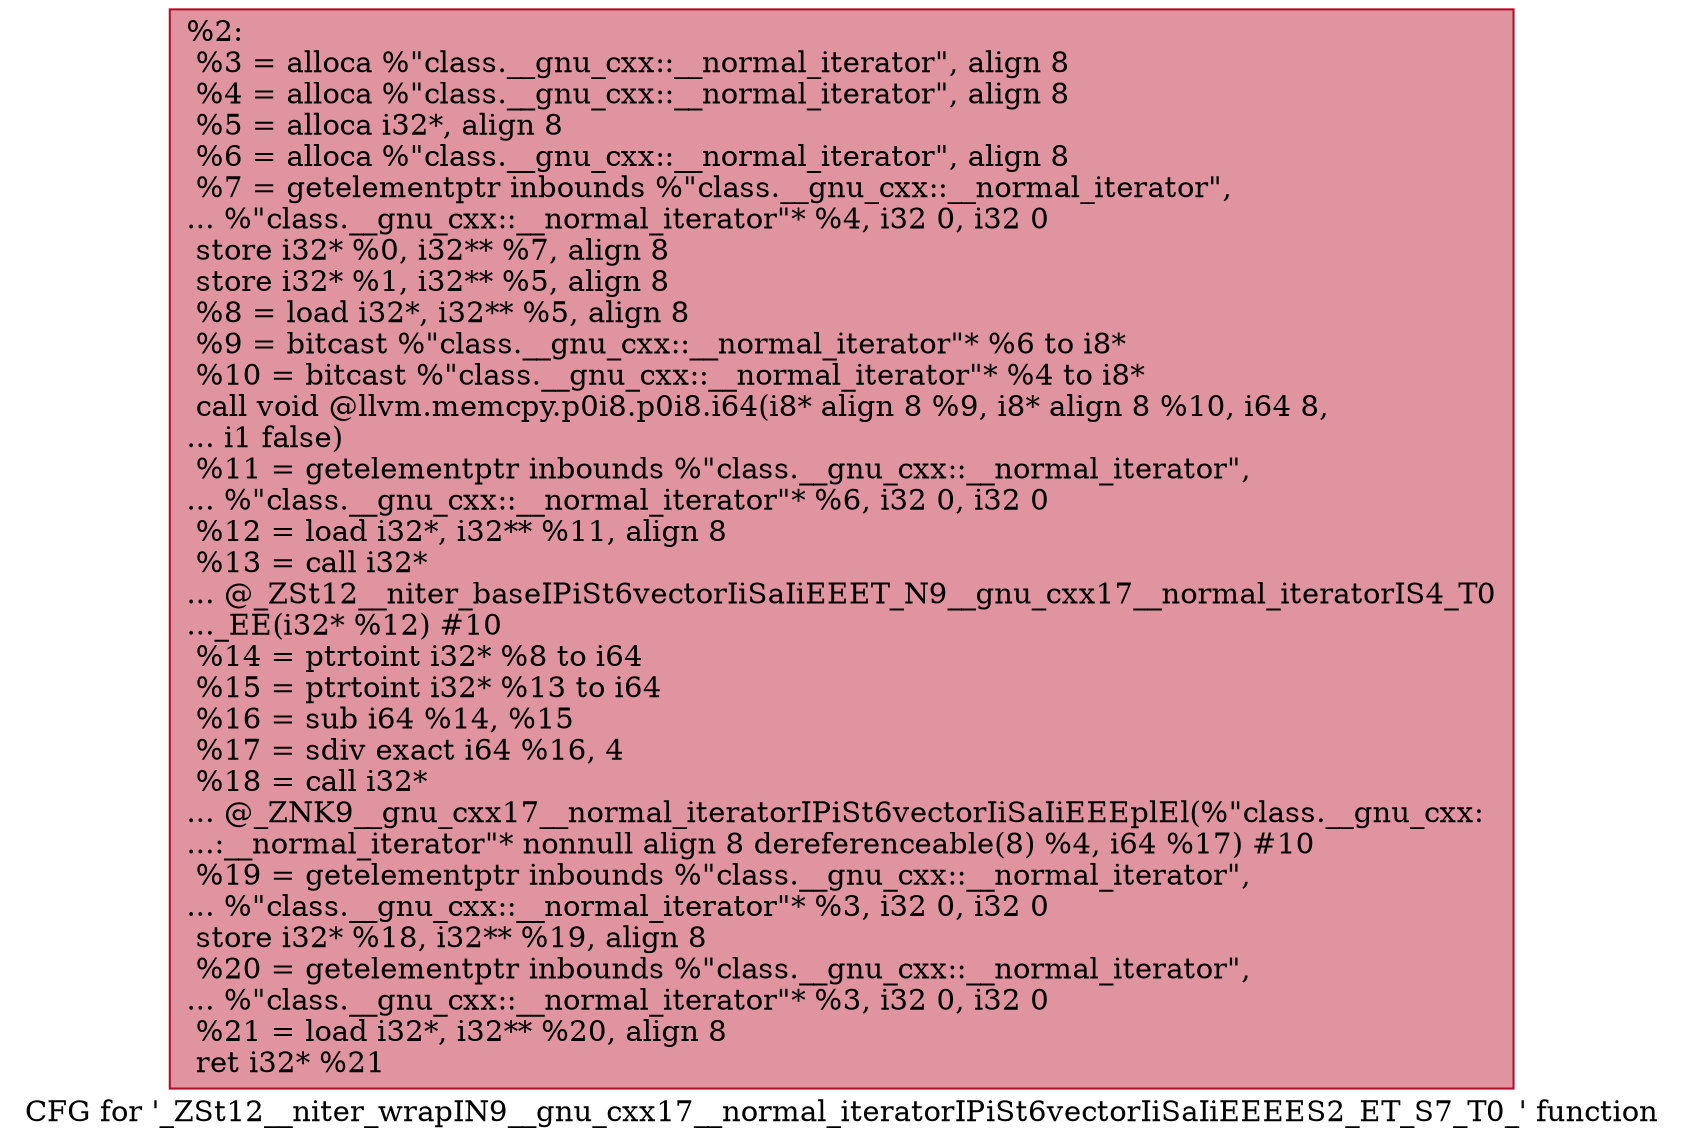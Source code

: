 digraph "CFG for '_ZSt12__niter_wrapIN9__gnu_cxx17__normal_iteratorIPiSt6vectorIiSaIiEEEES2_ET_S7_T0_' function" {
	label="CFG for '_ZSt12__niter_wrapIN9__gnu_cxx17__normal_iteratorIPiSt6vectorIiSaIiEEEES2_ET_S7_T0_' function";

	Node0x558bbab55d70 [shape=record,color="#b70d28ff", style=filled, fillcolor="#b70d2870",label="{%2:\l  %3 = alloca %\"class.__gnu_cxx::__normal_iterator\", align 8\l  %4 = alloca %\"class.__gnu_cxx::__normal_iterator\", align 8\l  %5 = alloca i32*, align 8\l  %6 = alloca %\"class.__gnu_cxx::__normal_iterator\", align 8\l  %7 = getelementptr inbounds %\"class.__gnu_cxx::__normal_iterator\",\l... %\"class.__gnu_cxx::__normal_iterator\"* %4, i32 0, i32 0\l  store i32* %0, i32** %7, align 8\l  store i32* %1, i32** %5, align 8\l  %8 = load i32*, i32** %5, align 8\l  %9 = bitcast %\"class.__gnu_cxx::__normal_iterator\"* %6 to i8*\l  %10 = bitcast %\"class.__gnu_cxx::__normal_iterator\"* %4 to i8*\l  call void @llvm.memcpy.p0i8.p0i8.i64(i8* align 8 %9, i8* align 8 %10, i64 8,\l... i1 false)\l  %11 = getelementptr inbounds %\"class.__gnu_cxx::__normal_iterator\",\l... %\"class.__gnu_cxx::__normal_iterator\"* %6, i32 0, i32 0\l  %12 = load i32*, i32** %11, align 8\l  %13 = call i32*\l... @_ZSt12__niter_baseIPiSt6vectorIiSaIiEEET_N9__gnu_cxx17__normal_iteratorIS4_T0\l..._EE(i32* %12) #10\l  %14 = ptrtoint i32* %8 to i64\l  %15 = ptrtoint i32* %13 to i64\l  %16 = sub i64 %14, %15\l  %17 = sdiv exact i64 %16, 4\l  %18 = call i32*\l... @_ZNK9__gnu_cxx17__normal_iteratorIPiSt6vectorIiSaIiEEEplEl(%\"class.__gnu_cxx:\l...:__normal_iterator\"* nonnull align 8 dereferenceable(8) %4, i64 %17) #10\l  %19 = getelementptr inbounds %\"class.__gnu_cxx::__normal_iterator\",\l... %\"class.__gnu_cxx::__normal_iterator\"* %3, i32 0, i32 0\l  store i32* %18, i32** %19, align 8\l  %20 = getelementptr inbounds %\"class.__gnu_cxx::__normal_iterator\",\l... %\"class.__gnu_cxx::__normal_iterator\"* %3, i32 0, i32 0\l  %21 = load i32*, i32** %20, align 8\l  ret i32* %21\l}"];
}
